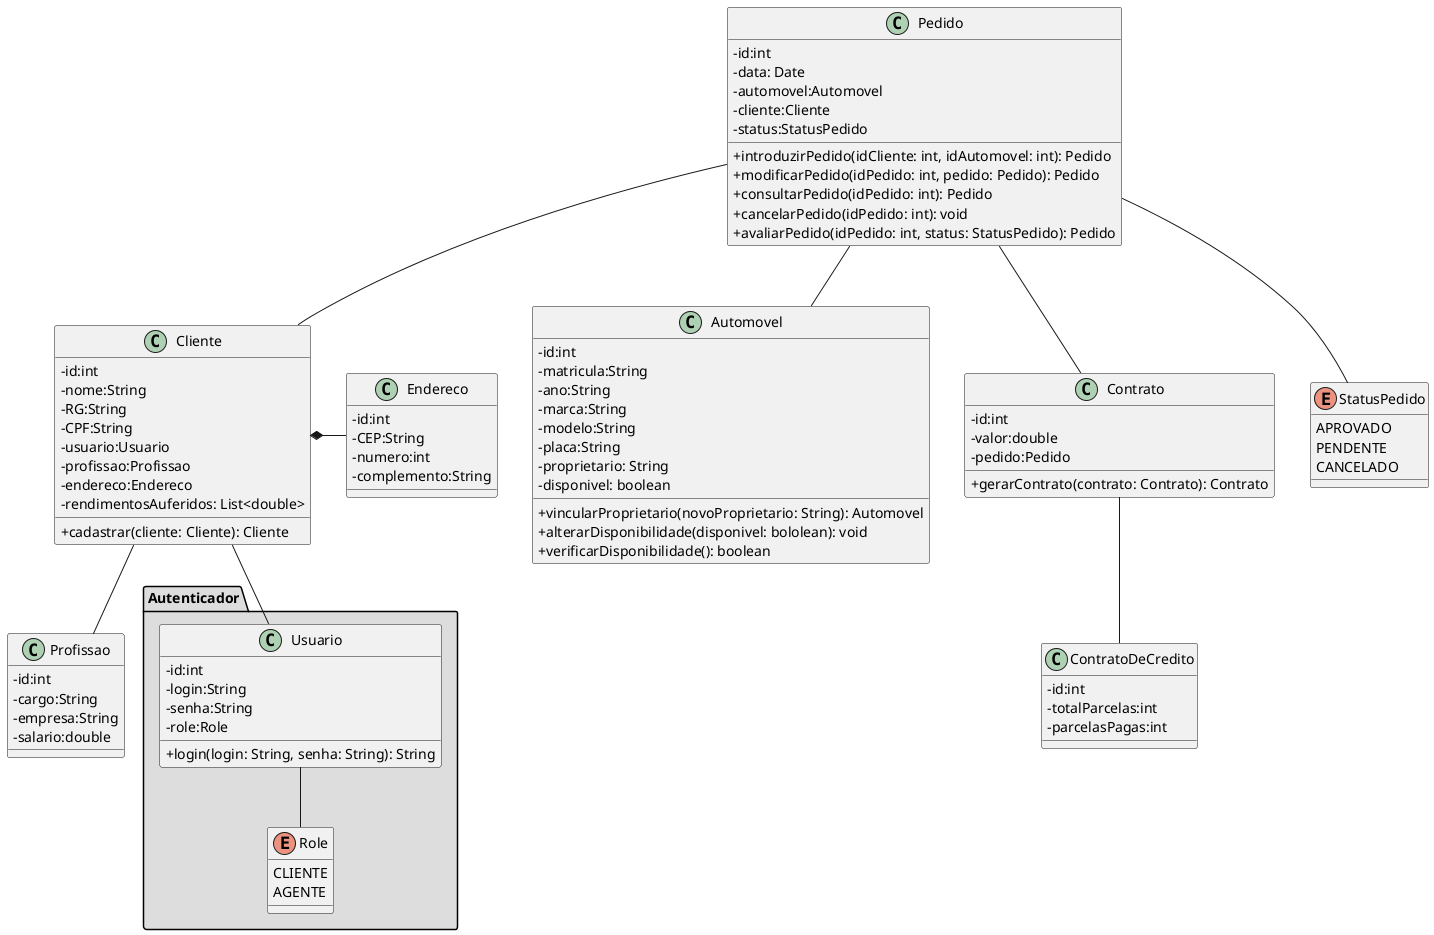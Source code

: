 @startuml
skinparam classAttributeIconSize 0

package "Autenticador" #DDDDDD {

class Usuario{
-id:int
-login:String
-senha:String
-role:Role

+login(login: String, senha: String): String
}

enum Role{
    CLIENTE
    AGENTE
}

Usuario -- Role
}

class Cliente{
 -id:int
 -nome:String
 -RG:String
 -CPF:String
 -usuario:Usuario
 -profissao:Profissao
 -endereco:Endereco
 -rendimentosAuferidos: List<double>

 +cadastrar(cliente: Cliente): Cliente
}

class Endereco{
-id:int
-CEP:String
-numero:int
-complemento:String
}

class Profissao{
-id:int
-cargo:String
-empresa:String
-salario:double
}

class Automovel{
-id:int
-matricula:String
-ano:String
-marca:String
-modelo:String
-placa:String
-proprietario: String
-disponivel: boolean

+vincularProprietario(novoProprietario: String): Automovel
+alterarDisponibilidade(disponivel: bololean): void
+verificarDisponibilidade(): boolean
}

class Contrato{
-id:int
-valor:double
-pedido:Pedido

+gerarContrato(contrato: Contrato): Contrato
}

class ContratoDeCredito{
-id:int
-totalParcelas:int
-parcelasPagas:int
}


class Pedido{
-id:int
-data: Date
-automovel:Automovel
-cliente:Cliente
-status:StatusPedido

+introduzirPedido(idCliente: int, idAutomovel: int): Pedido
+modificarPedido(idPedido: int, pedido: Pedido): Pedido
+consultarPedido(idPedido: int): Pedido
+cancelarPedido(idPedido: int): void
+avaliarPedido(idPedido: int, status: StatusPedido): Pedido
}


enum StatusPedido{
    APROVADO
    PENDENTE
    CANCELADO
}

Pedido -- Cliente
Pedido -- Automovel
Pedido -- Contrato
Pedido -- StatusPedido

Cliente -- Usuario
Cliente -- Profissao
Cliente *- Endereco

Contrato -- ContratoDeCredito

@enduml